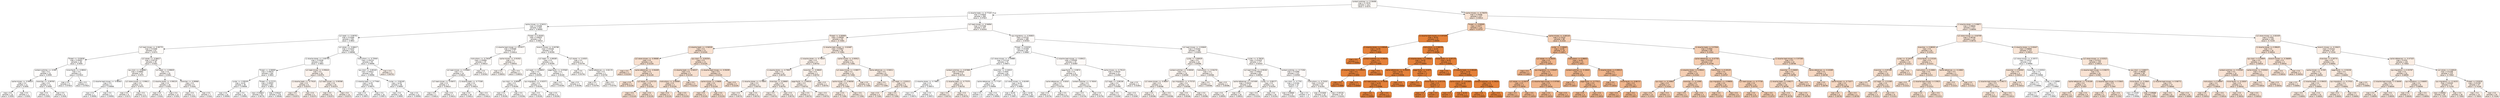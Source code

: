 digraph Tree {
node [shape=box, style="filled, rounded", color="black", fontname=helvetica] ;
edge [fontname=helvetica] ;
0 [label="context-switches <= -0.39498\nmae = 0.17679\nsamples = 1417\nvalue = -0.9375", fillcolor="#e5813908"] ;
1 [label="L1-dcache-loads <= -0.77103\nmae = 0.04835\nsamples = 990\nvalue = -0.97823", fillcolor="#e5813903"] ;
0 -> 1 [labeldistance=2.5, labelangle=45, headlabel="True"] ;
2 [label="cache-misses <= -0.94311\nmae = 0.02068\nsamples = 643\nvalue = -0.98482", fillcolor="#e5813902"] ;
1 -> 2 ;
3 [label="LLC-loads <= -0.99791\nmae = 0.01906\nsamples = 591\nvalue = -0.9852", fillcolor="#e5813902"] ;
2 -> 3 ;
4 [label="LLC-load-misses <= -0.99779\nmae = 0.01699\nsamples = 67\nvalue = -0.9375", fillcolor="#e5813908"] ;
3 -> 4 ;
5 [label="Thread <= -0.63636\nmae = 0.00401\nsamples = 28\nvalue = -0.9595", fillcolor="#e5813905"] ;
4 -> 5 ;
6 [label="context-switches <= -0.995\nmae = 0.0\nsamples = 22\nvalue = -0.9595", fillcolor="#e5813905"] ;
5 -> 6 ;
7 [label="cache-misses <= -0.99923\nmae = 0.0\nsamples = 11\nvalue = -0.9595", fillcolor="#e5813905"] ;
6 -> 7 ;
8 [label="mae = 0.0\nsamples = 10\nvalue = -0.9595", fillcolor="#e5813905"] ;
7 -> 8 ;
9 [label="mae = 0.0\nsamples = 1\nvalue = -0.9595", fillcolor="#e5813905"] ;
7 -> 9 ;
10 [label="branches <= -0.99783\nmae = 0.0\nsamples = 11\nvalue = -0.9595", fillcolor="#e5813905"] ;
6 -> 10 ;
11 [label="mae = 0.0\nsamples = 2\nvalue = -0.9595", fillcolor="#e5813905"] ;
10 -> 11 ;
12 [label="mae = 0.0\nsamples = 9\nvalue = -0.9595", fillcolor="#e5813905"] ;
10 -> 12 ;
13 [label="minor-faults <= -0.98501\nmae = 0.0\nsamples = 6\nvalue = -0.97823", fillcolor="#e5813903"] ;
5 -> 13 ;
14 [label="mae = 0.0\nsamples = 5\nvalue = -0.97823", fillcolor="#e5813903"] ;
13 -> 14 ;
15 [label="mae = 0.0\nsamples = 1\nvalue = -0.97823", fillcolor="#e5813903"] ;
13 -> 15 ;
16 [label="LLC-stores <= -0.96617\nmae = 0.00729\nsamples = 39\nvalue = -0.9261", fillcolor="#e5813909"] ;
4 -> 16 ;
17 [label="cpu-clock <= -0.98961\nmae = 0.00892\nsamples = 14\nvalue = -0.9375", fillcolor="#e5813908"] ;
16 -> 17 ;
18 [label="L1-dcache-load-misses <= -0.96563\nmae = 0.0\nsamples = 2\nvalue = -0.99995", fillcolor="#e5813900"] ;
17 -> 18 ;
19 [label="mae = 0.0\nsamples = 1\nvalue = -0.99995", fillcolor="#e5813900"] ;
18 -> 19 ;
20 [label="mae = 0.0\nsamples = 1\nvalue = -0.99995", fillcolor="#e5813900"] ;
18 -> 20 ;
21 [label="LLC-store-misses <= -0.99611\nmae = 0.0\nsamples = 12\nvalue = -0.9375", fillcolor="#e5813908"] ;
17 -> 21 ;
22 [label="mae = 0.0\nsamples = 9\nvalue = -0.9375", fillcolor="#e5813908"] ;
21 -> 22 ;
23 [label="mae = 0.0\nsamples = 3\nvalue = -0.9375", fillcolor="#e5813908"] ;
21 -> 23 ;
24 [label="LLC-loads <= -0.99839\nmae = 0.0\nsamples = 25\nvalue = -0.9261", fillcolor="#e5813909"] ;
16 -> 24 ;
25 [label="L1-dcache-stores <= -0.99219\nmae = 0.0\nsamples = 16\nvalue = -0.9261", fillcolor="#e5813909"] ;
24 -> 25 ;
26 [label="mae = 0.0\nsamples = 4\nvalue = -0.9261", fillcolor="#e5813909"] ;
25 -> 26 ;
27 [label="mae = 0.0\nsamples = 12\nvalue = -0.9261", fillcolor="#e5813909"] ;
25 -> 27 ;
28 [label="branches <= -0.99968\nmae = 0.0\nsamples = 9\nvalue = -0.9261", fillcolor="#e5813909"] ;
24 -> 28 ;
29 [label="mae = 0.0\nsamples = 2\nvalue = -0.9261", fillcolor="#e5813909"] ;
28 -> 29 ;
30 [label="mae = 0.0\nsamples = 7\nvalue = -0.9261", fillcolor="#e5813909"] ;
28 -> 30 ;
31 [label="LLC-stores <= -0.66617\nmae = 0.01633\nsamples = 524\nvalue = -0.98586", fillcolor="#e5813902"] ;
3 -> 31 ;
32 [label="L1-dcache-stores <= -0.85793\nmae = 0.01636\nsamples = 431\nvalue = -0.9852", fillcolor="#e5813902"] ;
31 -> 32 ;
33 [label="Thread <= -0.90909\nmae = 0.00679\nsamples = 405\nvalue = -0.9852", fillcolor="#e5813902"] ;
32 -> 33 ;
34 [label="cycles <= -0.99339\nmae = 2e-05\nsamples = 38\nvalue = -0.99999", fillcolor="#e5813900"] ;
33 -> 34 ;
35 [label="mae = 0.0\nsamples = 20\nvalue = -0.99999", fillcolor="#e5813900"] ;
34 -> 35 ;
36 [label="mae = 0.0\nsamples = 18\nvalue = -0.99995", fillcolor="#e5813900"] ;
34 -> 36 ;
37 [label="Thread <= -0.27273\nmae = 0.00597\nsamples = 367\nvalue = -0.9852", fillcolor="#e5813902"] ;
33 -> 37 ;
38 [label="mae = 0.00823\nsamples = 91\nvalue = -0.96735", fillcolor="#e5813904"] ;
37 -> 38 ;
39 [label="mae = 0.00247\nsamples = 276\nvalue = -0.98586", fillcolor="#e5813902"] ;
37 -> 39 ;
40 [label="LLC-load-misses <= -0.95616\nmae = 0.0\nsamples = 26\nvalue = -0.81975", fillcolor="#e5813917"] ;
32 -> 40 ;
41 [label="L1-dcache-loads <= -0.77619\nmae = 0.0\nsamples = 6\nvalue = -0.81975", fillcolor="#e5813917"] ;
40 -> 41 ;
42 [label="mae = 0.0\nsamples = 1\nvalue = -0.81975", fillcolor="#e5813917"] ;
41 -> 42 ;
43 [label="mae = 0.0\nsamples = 5\nvalue = -0.81975", fillcolor="#e5813917"] ;
41 -> 43 ;
44 [label="LLC-load-misses <= -0.95598\nmae = 0.0\nsamples = 20\nvalue = -0.81975", fillcolor="#e5813917"] ;
40 -> 44 ;
45 [label="mae = 0.0\nsamples = 6\nvalue = -0.81975", fillcolor="#e5813917"] ;
44 -> 45 ;
46 [label="mae = 0.0\nsamples = 14\nvalue = -0.81975", fillcolor="#e5813917"] ;
44 -> 46 ;
47 [label="instructions <= -0.75944\nmae = 0.00219\nsamples = 93\nvalue = -0.99996", fillcolor="#e5813900"] ;
31 -> 47 ;
48 [label="cpu-clock <= -0.85163\nmae = 0.00011\nsamples = 92\nvalue = -0.99996", fillcolor="#e5813900"] ;
47 -> 48 ;
49 [label="L1-dcache-loads <= -0.77464\nmae = 1e-05\nsamples = 44\nvalue = -0.99975", fillcolor="#e5813900"] ;
48 -> 49 ;
50 [label="mae = 0.0\nsamples = 24\nvalue = -0.99975", fillcolor="#e5813900"] ;
49 -> 50 ;
51 [label="mae = 0.0\nsamples = 20\nvalue = -0.99973", fillcolor="#e5813900"] ;
49 -> 51 ;
52 [label="cycles <= -0.84165\nmae = 1e-05\nsamples = 48\nvalue = -0.99997", fillcolor="#e5813900"] ;
48 -> 52 ;
53 [label="mae = 0.0\nsamples = 26\nvalue = -0.99997", fillcolor="#e5813900"] ;
52 -> 53 ;
54 [label="mae = 0.0\nsamples = 22\nvalue = -0.99999", fillcolor="#e5813900"] ;
52 -> 54 ;
55 [label="mae = 0.0\nsamples = 1\nvalue = -0.80702", fillcolor="#e5813919"] ;
47 -> 55 ;
56 [label="Thread <= 0.45455\nmae = 0.00633\nsamples = 52\nvalue = -0.94614", fillcolor="#e5813907"] ;
2 -> 56 ;
57 [label="L1-dcache-load-misses <= -0.67677\nmae = 0.00489\nsamples = 27\nvalue = -0.94614", fillcolor="#e5813907"] ;
56 -> 57 ;
58 [label="instructions <= -0.75635\nmae = 0.00082\nsamples = 25\nvalue = -0.94614", fillcolor="#e5813907"] ;
57 -> 58 ;
59 [label="LLC-load-misses <= -0.93661\nmae = 0.0\nsamples = 24\nvalue = -0.94614", fillcolor="#e5813907"] ;
58 -> 59 ;
60 [label="LLC-load-misses <= -0.93672\nmae = 0.0\nsamples = 3\nvalue = -0.94614", fillcolor="#e5813907"] ;
59 -> 60 ;
61 [label="mae = 0.0\nsamples = 2\nvalue = -0.94614", fillcolor="#e5813907"] ;
60 -> 61 ;
62 [label="mae = 0.0\nsamples = 1\nvalue = -0.94614", fillcolor="#e5813907"] ;
60 -> 62 ;
63 [label="L1-dcache-loads <= -0.77208\nmae = 0.0\nsamples = 21\nvalue = -0.94614", fillcolor="#e5813907"] ;
59 -> 63 ;
64 [label="mae = 0.0\nsamples = 18\nvalue = -0.94614", fillcolor="#e5813907"] ;
63 -> 64 ;
65 [label="mae = 0.0\nsamples = 3\nvalue = -0.94614", fillcolor="#e5813907"] ;
63 -> 65 ;
66 [label="mae = 0.0\nsamples = 1\nvalue = -0.92563", fillcolor="#e5813909"] ;
58 -> 66 ;
67 [label="cache-misses <= -0.91932\nmae = 0.0\nsamples = 2\nvalue = -0.89032", fillcolor="#e581390e"] ;
57 -> 67 ;
68 [label="mae = 0.0\nsamples = 1\nvalue = -0.89032", fillcolor="#e581390e"] ;
67 -> 68 ;
69 [label="mae = 0.0\nsamples = 1\nvalue = -0.89032", fillcolor="#e581390e"] ;
67 -> 69 ;
70 [label="branch-misses <= -0.65786\nmae = 0.00256\nsamples = 25\nvalue = -0.95395", fillcolor="#e5813906"] ;
56 -> 70 ;
71 [label="LLC-loads <= -0.89285\nmae = 0.0\nsamples = 21\nvalue = -0.95395", fillcolor="#e5813906"] ;
70 -> 71 ;
72 [label="LLC-loads <= -0.89652\nmae = 0.0\nsamples = 14\nvalue = -0.95395", fillcolor="#e5813906"] ;
71 -> 72 ;
73 [label="cpu-clock <= -0.80997\nmae = 0.0\nsamples = 5\nvalue = -0.95395", fillcolor="#e5813906"] ;
72 -> 73 ;
74 [label="mae = 0.0\nsamples = 3\nvalue = -0.95395", fillcolor="#e5813906"] ;
73 -> 74 ;
75 [label="mae = 0.0\nsamples = 2\nvalue = -0.95396", fillcolor="#e5813906"] ;
73 -> 75 ;
76 [label="cpu-migrations <= -0.92571\nmae = 0.0\nsamples = 9\nvalue = -0.95395", fillcolor="#e5813906"] ;
72 -> 76 ;
77 [label="mae = 0.0\nsamples = 6\nvalue = -0.95395", fillcolor="#e5813906"] ;
76 -> 77 ;
78 [label="mae = 0.0\nsamples = 3\nvalue = -0.95395", fillcolor="#e5813906"] ;
76 -> 78 ;
79 [label="page-faults <= -0.97665\nmae = 0.0\nsamples = 7\nvalue = -0.95395", fillcolor="#e5813906"] ;
71 -> 79 ;
80 [label="mae = 0.0\nsamples = 4\nvalue = -0.95395", fillcolor="#e5813906"] ;
79 -> 80 ;
81 [label="mae = 0.0\nsamples = 3\nvalue = -0.95396", fillcolor="#e5813906"] ;
79 -> 81 ;
82 [label="LLC-stores <= -0.6503\nmae = 0.0\nsamples = 4\nvalue = -0.93794", fillcolor="#e5813908"] ;
70 -> 82 ;
83 [label="mae = 0.0\nsamples = 1\nvalue = -0.93794", fillcolor="#e5813908"] ;
82 -> 83 ;
84 [label="cache-references <= -0.82176\nmae = 0.0\nsamples = 3\nvalue = -0.93794", fillcolor="#e5813908"] ;
82 -> 84 ;
85 [label="mae = 0.0\nsamples = 2\nvalue = -0.93794", fillcolor="#e5813908"] ;
84 -> 85 ;
86 [label="mae = 0.0\nsamples = 1\nvalue = -0.93793", fillcolor="#e5813908"] ;
84 -> 86 ;
87 [label="LLC-load-misses <= -0.94894\nmae = 0.07266\nsamples = 347\nvalue = -0.92043", fillcolor="#e581390a"] ;
1 -> 87 ;
88 [label="Thread <= -0.90909\nmae = 0.09594\nsamples = 59\nvalue = -0.72081", fillcolor="#e5813924"] ;
87 -> 88 ;
89 [label="L1-dcache-loads <= -0.56539\nmae = 0.0\nsamples = 21\nvalue = -0.52105", fillcolor="#e581393d"] ;
88 -> 89 ;
90 [label="LLC-store-misses <= -0.99085\nmae = 0.0\nsamples = 10\nvalue = -0.52105", fillcolor="#e581393d"] ;
89 -> 90 ;
91 [label="mae = 0.0\nsamples = 1\nvalue = -0.52105", fillcolor="#e581393d"] ;
90 -> 91 ;
92 [label="cache-references <= -0.94409\nmae = 0.0\nsamples = 9\nvalue = -0.52105", fillcolor="#e581393d"] ;
90 -> 92 ;
93 [label="mae = 0.0\nsamples = 1\nvalue = -0.52105", fillcolor="#e581393d"] ;
92 -> 93 ;
94 [label="LLC-stores <= -0.91723\nmae = 0.0\nsamples = 8\nvalue = -0.52105", fillcolor="#e581393d"] ;
92 -> 94 ;
95 [label="mae = 0.0\nsamples = 7\nvalue = -0.52105", fillcolor="#e581393d"] ;
94 -> 95 ;
96 [label="mae = 0.0\nsamples = 1\nvalue = -0.52105", fillcolor="#e581393d"] ;
94 -> 96 ;
97 [label="cpu-clock <= -0.83254\nmae = 0.0\nsamples = 11\nvalue = -0.52105", fillcolor="#e581393d"] ;
89 -> 97 ;
98 [label="L1-dcache-loads <= -0.56537\nmae = 0.0\nsamples = 5\nvalue = -0.52105", fillcolor="#e581393d"] ;
97 -> 98 ;
99 [label="instructions <= -0.56584\nmae = 0.0\nsamples = 2\nvalue = -0.52105", fillcolor="#e581393d"] ;
98 -> 99 ;
100 [label="mae = 0.0\nsamples = 1\nvalue = -0.52105", fillcolor="#e581393d"] ;
99 -> 100 ;
101 [label="mae = 0.0\nsamples = 1\nvalue = -0.52105", fillcolor="#e581393d"] ;
99 -> 101 ;
102 [label="mae = 0.0\nsamples = 3\nvalue = -0.52105", fillcolor="#e581393d"] ;
98 -> 102 ;
103 [label="L1-dcache-load-misses <= -0.59295\nmae = 0.0\nsamples = 6\nvalue = -0.52105", fillcolor="#e581393d"] ;
97 -> 103 ;
104 [label="cache-misses <= -0.9608\nmae = 0.0\nsamples = 3\nvalue = -0.52105", fillcolor="#e581393d"] ;
103 -> 104 ;
105 [label="mae = 0.0\nsamples = 2\nvalue = -0.52105", fillcolor="#e581393d"] ;
104 -> 105 ;
106 [label="mae = 0.0\nsamples = 1\nvalue = -0.52105", fillcolor="#e581393d"] ;
104 -> 106 ;
107 [label="mae = 0.0\nsamples = 3\nvalue = -0.52105", fillcolor="#e581393d"] ;
103 -> 107 ;
108 [label="L1-dcache-load-misses <= -0.63487\nmae = 0.03857\nsamples = 38\nvalue = -0.72081", fillcolor="#e5813924"] ;
88 -> 108 ;
109 [label="L1-dcache-stores <= -0.79819\nmae = 0.0\nsamples = 17\nvalue = -0.80702", fillcolor="#e5813919"] ;
108 -> 109 ;
110 [label="L1-dcache-stores <= -0.79837\nmae = 0.0\nsamples = 14\nvalue = -0.80702", fillcolor="#e5813919"] ;
109 -> 110 ;
111 [label="L1-dcache-stores <= -0.79855\nmae = 0.0\nsamples = 4\nvalue = -0.80702", fillcolor="#e5813919"] ;
110 -> 111 ;
112 [label="mae = 0.0\nsamples = 1\nvalue = -0.80702", fillcolor="#e5813919"] ;
111 -> 112 ;
113 [label="mae = 0.0\nsamples = 3\nvalue = -0.80702", fillcolor="#e5813919"] ;
111 -> 113 ;
114 [label="branches <= -0.58683\nmae = 0.0\nsamples = 10\nvalue = -0.80702", fillcolor="#e5813919"] ;
110 -> 114 ;
115 [label="mae = 0.0\nsamples = 4\nvalue = -0.80702", fillcolor="#e5813919"] ;
114 -> 115 ;
116 [label="mae = 0.0\nsamples = 6\nvalue = -0.80702", fillcolor="#e5813919"] ;
114 -> 116 ;
117 [label="branches <= -0.58605\nmae = 0.0\nsamples = 3\nvalue = -0.80702", fillcolor="#e5813919"] ;
109 -> 117 ;
118 [label="page-faults <= -0.94016\nmae = 0.0\nsamples = 2\nvalue = -0.80702", fillcolor="#e5813919"] ;
117 -> 118 ;
119 [label="mae = 0.0\nsamples = 1\nvalue = -0.80702", fillcolor="#e5813919"] ;
118 -> 119 ;
120 [label="mae = 0.0\nsamples = 1\nvalue = -0.80702", fillcolor="#e5813919"] ;
118 -> 120 ;
121 [label="mae = 0.0\nsamples = 1\nvalue = -0.80702", fillcolor="#e5813919"] ;
117 -> 121 ;
122 [label="cache-misses <= -0.95912\nmae = 0.0\nsamples = 21\nvalue = -0.72081", fillcolor="#e5813924"] ;
108 -> 122 ;
123 [label="LLC-store-misses <= -0.98977\nmae = 0.0\nsamples = 13\nvalue = -0.72081", fillcolor="#e5813924"] ;
122 -> 123 ;
124 [label="cache-misses <= -0.96058\nmae = 0.0\nsamples = 3\nvalue = -0.72081", fillcolor="#e5813924"] ;
123 -> 124 ;
125 [label="mae = 0.0\nsamples = 1\nvalue = -0.72081", fillcolor="#e5813924"] ;
124 -> 125 ;
126 [label="mae = 0.0\nsamples = 2\nvalue = -0.72081", fillcolor="#e5813924"] ;
124 -> 126 ;
127 [label="mae = 0.0\nsamples = 10\nvalue = -0.72081", fillcolor="#e5813924"] ;
123 -> 127 ;
128 [label="cache-references <= -0.94011\nmae = 0.0\nsamples = 8\nvalue = -0.72081", fillcolor="#e5813924"] ;
122 -> 128 ;
129 [label="mae = 0.0\nsamples = 2\nvalue = -0.72081", fillcolor="#e5813924"] ;
128 -> 129 ;
130 [label="LLC-loads <= -0.93312\nmae = 0.0\nsamples = 6\nvalue = -0.72081", fillcolor="#e5813924"] ;
128 -> 130 ;
131 [label="mae = 0.0\nsamples = 4\nvalue = -0.72081", fillcolor="#e5813924"] ;
130 -> 131 ;
132 [label="mae = 0.0\nsamples = 2\nvalue = -0.72081", fillcolor="#e5813924"] ;
130 -> 132 ;
133 [label="cpu-migrations <= -0.95854\nmae = 0.03702\nsamples = 288\nvalue = -0.92563", fillcolor="#e5813909"] ;
87 -> 133 ;
134 [label="Thread <= 0.81818\nmae = 0.02309\nsamples = 89\nvalue = -0.99867", fillcolor="#e5813900"] ;
133 -> 134 ;
135 [label="LLC-store-misses <= -0.94888\nmae = 0.01144\nsamples = 70\nvalue = -0.99871", fillcolor="#e5813900"] ;
134 -> 135 ;
136 [label="context-switches <= -0.87888\nmae = 0.06424\nsamples = 6\nvalue = -0.80702", fillcolor="#e5813919"] ;
135 -> 136 ;
137 [label="L1-dcache-stores <= -0.79801\nmae = 0.0\nsamples = 2\nvalue = -0.99973", fillcolor="#e5813900"] ;
136 -> 137 ;
138 [label="mae = 0.0\nsamples = 1\nvalue = -0.99974", fillcolor="#e5813900"] ;
137 -> 138 ;
139 [label="mae = 0.0\nsamples = 1\nvalue = -0.99973", fillcolor="#e5813900"] ;
137 -> 139 ;
140 [label="L1-dcache-loads <= -0.77079\nmae = 0.0\nsamples = 4\nvalue = -0.80702", fillcolor="#e5813919"] ;
136 -> 140 ;
141 [label="mae = 0.0\nsamples = 3\nvalue = -0.80702", fillcolor="#e5813919"] ;
140 -> 141 ;
142 [label="mae = 0.0\nsamples = 1\nvalue = -0.80702", fillcolor="#e5813919"] ;
140 -> 142 ;
143 [label="branches <= -0.34023\nmae = 0.0005\nsamples = 64\nvalue = -0.99871", fillcolor="#e5813900"] ;
135 -> 143 ;
144 [label="cache-references <= -0.77197\nmae = 0.0\nsamples = 24\nvalue = -0.99999", fillcolor="#e5813900"] ;
143 -> 144 ;
145 [label="mae = 0.0\nsamples = 4\nvalue = -1.0", fillcolor="#e5813900"] ;
144 -> 145 ;
146 [label="mae = 0.0\nsamples = 20\nvalue = -0.99999", fillcolor="#e5813900"] ;
144 -> 146 ;
147 [label="LLC-store-misses <= -0.82499\nmae = 2e-05\nsamples = 40\nvalue = -0.99867", fillcolor="#e5813900"] ;
143 -> 147 ;
148 [label="mae = 2e-05\nsamples = 10\nvalue = -0.99871", fillcolor="#e5813900"] ;
147 -> 148 ;
149 [label="mae = 1e-05\nsamples = 30\nvalue = -0.99867", fillcolor="#e5813900"] ;
147 -> 149 ;
150 [label="L1-dcache-load-misses <= -0.69412\nmae = 0.00399\nsamples = 19\nvalue = -0.92987", fillcolor="#e5813909"] ;
134 -> 150 ;
151 [label="page-faults <= -0.9874\nmae = 0.0\nsamples = 8\nvalue = -0.93794", fillcolor="#e5813908"] ;
150 -> 151 ;
152 [label="cache-references <= -0.8263\nmae = 0.0\nsamples = 3\nvalue = -0.93793", fillcolor="#e5813908"] ;
151 -> 152 ;
153 [label="mae = 0.0\nsamples = 1\nvalue = -0.93794", fillcolor="#e5813908"] ;
152 -> 153 ;
154 [label="mae = 0.0\nsamples = 2\nvalue = -0.93793", fillcolor="#e5813908"] ;
152 -> 154 ;
155 [label="context-switches <= -0.76044\nmae = 0.0\nsamples = 5\nvalue = -0.93794", fillcolor="#e5813908"] ;
151 -> 155 ;
156 [label="mae = 0.0\nsamples = 4\nvalue = -0.93794", fillcolor="#e5813908"] ;
155 -> 156 ;
157 [label="mae = 0.0\nsamples = 1\nvalue = -0.93794", fillcolor="#e5813908"] ;
155 -> 157 ;
158 [label="cache-misses <= -0.79124\nmae = 0.00103\nsamples = 11\nvalue = -0.92987", fillcolor="#e5813909"] ;
150 -> 158 ;
159 [label="LLC-loads <= -0.86106\nmae = 0.0\nsamples = 10\nvalue = -0.92987", fillcolor="#e5813909"] ;
158 -> 159 ;
160 [label="mae = 0.0\nsamples = 5\nvalue = -0.92987", fillcolor="#e5813909"] ;
159 -> 160 ;
161 [label="mae = 0.0\nsamples = 5\nvalue = -0.92987", fillcolor="#e5813909"] ;
159 -> 161 ;
162 [label="mae = 0.0\nsamples = 1\nvalue = -0.91854", fillcolor="#e581390a"] ;
158 -> 162 ;
163 [label="LLC-load-misses <= -0.93849\nmae = 0.02402\nsamples = 199\nvalue = -0.91855", fillcolor="#e581390a"] ;
133 -> 163 ;
164 [label="cycles <= -0.80029\nmae = 0.0\nsamples = 22\nvalue = -0.85586", fillcolor="#e5813912"] ;
163 -> 164 ;
165 [label="context-switches <= -0.80658\nmae = 0.0\nsamples = 19\nvalue = -0.85586", fillcolor="#e5813912"] ;
164 -> 165 ;
166 [label="LLC-store-misses <= -0.96837\nmae = 0.0\nsamples = 4\nvalue = -0.85586", fillcolor="#e5813912"] ;
165 -> 166 ;
167 [label="mae = 0.0\nsamples = 3\nvalue = -0.85586", fillcolor="#e5813912"] ;
166 -> 167 ;
168 [label="mae = 0.0\nsamples = 1\nvalue = -0.85586", fillcolor="#e5813912"] ;
166 -> 168 ;
169 [label="cpu-migrations <= -0.75725\nmae = 0.0\nsamples = 15\nvalue = -0.85586", fillcolor="#e5813912"] ;
165 -> 169 ;
170 [label="mae = 0.0\nsamples = 4\nvalue = -0.85586", fillcolor="#e5813912"] ;
169 -> 170 ;
171 [label="mae = 0.0\nsamples = 11\nvalue = -0.85586", fillcolor="#e5813912"] ;
169 -> 171 ;
172 [label="instructions <= -0.56276\nmae = 0.0\nsamples = 3\nvalue = -0.85586", fillcolor="#e5813912"] ;
164 -> 172 ;
173 [label="mae = 0.0\nsamples = 2\nvalue = -0.85586", fillcolor="#e5813912"] ;
172 -> 173 ;
174 [label="mae = 0.0\nsamples = 1\nvalue = -0.85586", fillcolor="#e5813912"] ;
172 -> 174 ;
175 [label="cycles <= -0.79018\nmae = 0.01919\nsamples = 177\nvalue = -0.92043", fillcolor="#e581390a"] ;
163 -> 175 ;
176 [label="LLC-load-misses <= -0.90181\nmae = 0.00825\nsamples = 65\nvalue = -0.89959", fillcolor="#e581390d"] ;
175 -> 176 ;
177 [label="cache-references <= -0.87499\nmae = 0.00431\nsamples = 43\nvalue = -0.89958", fillcolor="#e581390d"] ;
176 -> 177 ;
178 [label="mae = 0.0\nsamples = 23\nvalue = -0.89959", fillcolor="#e581390d"] ;
177 -> 178 ;
179 [label="mae = 0.0\nsamples = 20\nvalue = -0.89032", fillcolor="#e581390e"] ;
177 -> 179 ;
180 [label="cycles <= -0.80177\nmae = 0.0\nsamples = 22\nvalue = -0.91554", fillcolor="#e581390b"] ;
176 -> 180 ;
181 [label="mae = 0.0\nsamples = 3\nvalue = -0.91554", fillcolor="#e581390b"] ;
180 -> 181 ;
182 [label="mae = 0.0\nsamples = 19\nvalue = -0.91554", fillcolor="#e581390b"] ;
180 -> 182 ;
183 [label="context-switches <= -0.77294\nmae = 0.01896\nsamples = 112\nvalue = -0.92563", fillcolor="#e5813909"] ;
175 -> 183 ;
184 [label="cpu-clock <= -0.7701\nmae = 0.02184\nsamples = 20\nvalue = -1.0", fillcolor="#e5813900"] ;
183 -> 184 ;
185 [label="mae = 0.00665\nsamples = 6\nvalue = -0.92563", fillcolor="#e5813909"] ;
184 -> 185 ;
186 [label="mae = 0.0\nsamples = 14\nvalue = -1.0", fillcolor="#e5813900"] ;
184 -> 186 ;
187 [label="instructions <= -0.75201\nmae = 0.01133\nsamples = 92\nvalue = -0.92303", fillcolor="#e581390a"] ;
183 -> 187 ;
188 [label="mae = 0.01845\nsamples = 16\nvalue = -0.93794", fillcolor="#e5813908"] ;
187 -> 188 ;
189 [label="mae = 0.00726\nsamples = 76\nvalue = -0.92043", fillcolor="#e581390a"] ;
187 -> 189 ;
190 [label="cache-misses <= -0.70678\nmae = 0.24506\nsamples = 427\nvalue = -0.59414", fillcolor="#e5813934"] ;
0 -> 190 [labeldistance=2.5, labelangle=-45, headlabel="False"] ;
191 [label="Thread <= -0.90909\nmae = 0.3477\nsamples = 110\nvalue = -0.20707", fillcolor="#e5813965"] ;
190 -> 191 ;
192 [label="L1-dcache-load-misses <= 0.97209\nmae = 3e-05\nsamples = 22\nvalue = 0.99995", fillcolor="#e58139ff"] ;
191 -> 192 ;
193 [label="L1-dcache-stores <= 0.99548\nmae = 1e-05\nsamples = 4\nvalue = 0.9999", fillcolor="#e58139ff"] ;
192 -> 193 ;
194 [label="mae = 0.0\nsamples = 1\nvalue = 0.99992", fillcolor="#e58139ff"] ;
193 -> 194 ;
195 [label="context-switches <= -0.29533\nmae = 0.0\nsamples = 3\nvalue = 0.9999", fillcolor="#e58139ff"] ;
193 -> 195 ;
196 [label="L1-dcache-stores <= 0.99552\nmae = 0.0\nsamples = 2\nvalue = 0.9999", fillcolor="#e58139ff"] ;
195 -> 196 ;
197 [label="mae = 0.0\nsamples = 1\nvalue = 0.9999", fillcolor="#e58139ff"] ;
196 -> 197 ;
198 [label="mae = 0.0\nsamples = 1\nvalue = 0.99989", fillcolor="#e58139ff"] ;
196 -> 198 ;
199 [label="mae = 0.0\nsamples = 1\nvalue = 0.99991", fillcolor="#e58139ff"] ;
195 -> 199 ;
200 [label="instructions <= 0.98578\nmae = 2e-05\nsamples = 18\nvalue = 0.99996", fillcolor="#e58139ff"] ;
192 -> 200 ;
201 [label="L1-dcache-stores <= 0.99561\nmae = 2e-05\nsamples = 9\nvalue = 0.99997", fillcolor="#e58139ff"] ;
200 -> 201 ;
202 [label="cache-references <= -0.45819\nmae = 1e-05\nsamples = 6\nvalue = 0.99996", fillcolor="#e58139ff"] ;
201 -> 202 ;
203 [label="LLC-load-misses <= -0.79539\nmae = 1e-05\nsamples = 5\nvalue = 0.99996", fillcolor="#e58139ff"] ;
202 -> 203 ;
204 [label="mae = 0.0\nsamples = 3\nvalue = 0.99996", fillcolor="#e58139ff"] ;
203 -> 204 ;
205 [label="mae = 0.0\nsamples = 2\nvalue = 0.99997", fillcolor="#e58139ff"] ;
203 -> 205 ;
206 [label="mae = 0.0\nsamples = 1\nvalue = 0.99999", fillcolor="#e58139ff"] ;
202 -> 206 ;
207 [label="page-faults <= -0.875\nmae = 0.0\nsamples = 3\nvalue = 1.0", fillcolor="#e58139ff"] ;
201 -> 207 ;
208 [label="mae = 0.0\nsamples = 1\nvalue = 0.99999", fillcolor="#e58139ff"] ;
207 -> 208 ;
209 [label="minor-faults <= -0.87278\nmae = 0.0\nsamples = 2\nvalue = 1.0", fillcolor="#e58139ff"] ;
207 -> 209 ;
210 [label="mae = 0.0\nsamples = 1\nvalue = 1.0", fillcolor="#e58139ff"] ;
209 -> 210 ;
211 [label="mae = 0.0\nsamples = 1\nvalue = 1.0", fillcolor="#e58139ff"] ;
209 -> 211 ;
212 [label="minor-faults <= -0.87175\nmae = 2e-05\nsamples = 9\nvalue = 0.99994", fillcolor="#e58139ff"] ;
200 -> 212 ;
213 [label="mae = 0.0\nsamples = 1\nvalue = 0.9999", fillcolor="#e58139ff"] ;
212 -> 213 ;
214 [label="L1-dcache-loads <= 0.99183\nmae = 1e-05\nsamples = 8\nvalue = 0.99994", fillcolor="#e58139ff"] ;
212 -> 214 ;
215 [label="cache-misses <= -0.81865\nmae = 2e-05\nsamples = 3\nvalue = 0.99997", fillcolor="#e58139ff"] ;
214 -> 215 ;
216 [label="mae = 0.0\nsamples = 1\nvalue = 1.0", fillcolor="#e58139ff"] ;
215 -> 216 ;
217 [label="mae = 2e-05\nsamples = 2\nvalue = 0.99995", fillcolor="#e58139ff"] ;
215 -> 217 ;
218 [label="context-switches <= -0.29826\nmae = 0.0\nsamples = 5\nvalue = 0.99994", fillcolor="#e58139ff"] ;
214 -> 218 ;
219 [label="mae = 0.0\nsamples = 1\nvalue = 0.99995", fillcolor="#e58139ff"] ;
218 -> 219 ;
220 [label="mae = 0.0\nsamples = 4\nvalue = 0.99994", fillcolor="#e58139ff"] ;
218 -> 220 ;
221 [label="cache-misses <= -0.80144\nmae = 0.13232\nsamples = 88\nvalue = -0.2316", fillcolor="#e5813962"] ;
191 -> 221 ;
222 [label="cycles <= -0.08463\nmae = 1e-05\nsamples = 19\nvalue = 0.16917", fillcolor="#e5813995"] ;
221 -> 222 ;
223 [label="LLC-stores <= -0.39204\nmae = 0.0\nsamples = 6\nvalue = 0.16918", fillcolor="#e5813995"] ;
222 -> 223 ;
224 [label="mae = 0.0\nsamples = 1\nvalue = 0.16917", fillcolor="#e5813995"] ;
223 -> 224 ;
225 [label="cpu-migrations <= -0.99497\nmae = 0.0\nsamples = 5\nvalue = 0.16918", fillcolor="#e5813995"] ;
223 -> 225 ;
226 [label="LLC-stores <= -0.25074\nmae = 0.0\nsamples = 2\nvalue = 0.16918", fillcolor="#e5813995"] ;
225 -> 226 ;
227 [label="mae = 0.0\nsamples = 1\nvalue = 0.16918", fillcolor="#e5813995"] ;
226 -> 227 ;
228 [label="mae = 0.0\nsamples = 1\nvalue = 0.16918", fillcolor="#e5813995"] ;
226 -> 228 ;
229 [label="L1-dcache-load-misses <= 0.97081\nmae = 0.0\nsamples = 3\nvalue = 0.16918", fillcolor="#e5813995"] ;
225 -> 229 ;
230 [label="mae = 0.0\nsamples = 1\nvalue = 0.16918", fillcolor="#e5813995"] ;
229 -> 230 ;
231 [label="mae = 0.0\nsamples = 2\nvalue = 0.16918", fillcolor="#e5813995"] ;
229 -> 231 ;
232 [label="instructions <= 0.98652\nmae = 1e-05\nsamples = 13\nvalue = 0.16917", fillcolor="#e5813995"] ;
222 -> 232 ;
233 [label="context-switches <= -0.18441\nmae = 0.0\nsamples = 6\nvalue = 0.16916", fillcolor="#e5813995"] ;
232 -> 233 ;
234 [label="mae = 0.0\nsamples = 1\nvalue = 0.16917", fillcolor="#e5813995"] ;
233 -> 234 ;
235 [label="page-faults <= -0.77511\nmae = 0.0\nsamples = 5\nvalue = 0.16916", fillcolor="#e5813995"] ;
233 -> 235 ;
236 [label="mae = 0.0\nsamples = 4\nvalue = 0.16916", fillcolor="#e5813995"] ;
235 -> 236 ;
237 [label="mae = 0.0\nsamples = 1\nvalue = 0.16916", fillcolor="#e5813995"] ;
235 -> 237 ;
238 [label="L1-dcache-stores <= 0.99513\nmae = 0.0\nsamples = 7\nvalue = 0.16917", fillcolor="#e5813995"] ;
232 -> 238 ;
239 [label="mae = 0.0\nsamples = 1\nvalue = 0.16916", fillcolor="#e5813995"] ;
238 -> 239 ;
240 [label="minor-faults <= -0.86737\nmae = 0.0\nsamples = 6\nvalue = 0.16917", fillcolor="#e5813995"] ;
238 -> 240 ;
241 [label="mae = 0.0\nsamples = 1\nvalue = 0.16917", fillcolor="#e5813995"] ;
240 -> 241 ;
242 [label="mae = 0.0\nsamples = 5\nvalue = 0.16917", fillcolor="#e5813995"] ;
240 -> 242 ;
243 [label="L1-dcache-loads <= 0.57504\nmae = 0.0584\nsamples = 69\nvalue = -0.23161", fillcolor="#e5813962"] ;
221 -> 243 ;
244 [label="cache-references <= -0.47755\nmae = 0.01201\nsamples = 47\nvalue = -0.20708", fillcolor="#e5813965"] ;
243 -> 244 ;
245 [label="L1-dcache-stores <= 0.09041\nmae = 0.0\nsamples = 23\nvalue = -0.23161", fillcolor="#e5813962"] ;
244 -> 245 ;
246 [label="cpu-clock <= -0.24863\nmae = 0.0\nsamples = 17\nvalue = -0.23161", fillcolor="#e5813962"] ;
245 -> 246 ;
247 [label="mae = 0.0\nsamples = 13\nvalue = -0.23161", fillcolor="#e5813962"] ;
246 -> 247 ;
248 [label="mae = 0.0\nsamples = 4\nvalue = -0.2316", fillcolor="#e5813962"] ;
246 -> 248 ;
249 [label="branches <= -0.12095\nmae = 0.0\nsamples = 6\nvalue = -0.23161", fillcolor="#e5813962"] ;
245 -> 249 ;
250 [label="mae = 0.0\nsamples = 3\nvalue = -0.23161", fillcolor="#e5813962"] ;
249 -> 250 ;
251 [label="mae = 0.0\nsamples = 3\nvalue = -0.23161", fillcolor="#e5813962"] ;
249 -> 251 ;
252 [label="instructions <= 0.20125\nmae = 0.0\nsamples = 24\nvalue = -0.20707", fillcolor="#e5813965"] ;
244 -> 252 ;
253 [label="cpu-migrations <= -0.99856\nmae = 0.0\nsamples = 10\nvalue = -0.20707", fillcolor="#e5813965"] ;
252 -> 253 ;
254 [label="mae = 0.0\nsamples = 1\nvalue = -0.20707", fillcolor="#e5813965"] ;
253 -> 254 ;
255 [label="mae = 0.0\nsamples = 9\nvalue = -0.20707", fillcolor="#e5813965"] ;
253 -> 255 ;
256 [label="LLC-load-misses <= -0.77739\nmae = 0.0\nsamples = 14\nvalue = -0.20707", fillcolor="#e5813965"] ;
252 -> 256 ;
257 [label="mae = 0.0\nsamples = 6\nvalue = -0.20707", fillcolor="#e5813965"] ;
256 -> 257 ;
258 [label="mae = 0.0\nsamples = 8\nvalue = -0.20707", fillcolor="#e5813965"] ;
256 -> 258 ;
259 [label="L1-dcache-load-misses <= 0.97284\nmae = 0.0\nsamples = 22\nvalue = -0.38799", fillcolor="#e581394e"] ;
243 -> 259 ;
260 [label="branches <= 0.26693\nmae = 0.0\nsamples = 13\nvalue = -0.38799", fillcolor="#e581394e"] ;
259 -> 260 ;
261 [label="L1-dcache-loads <= 0.99277\nmae = 0.0\nsamples = 10\nvalue = -0.38799", fillcolor="#e581394e"] ;
260 -> 261 ;
262 [label="mae = 0.0\nsamples = 2\nvalue = -0.38799", fillcolor="#e581394e"] ;
261 -> 262 ;
263 [label="mae = 0.0\nsamples = 8\nvalue = -0.38799", fillcolor="#e581394e"] ;
261 -> 263 ;
264 [label="mae = 0.0\nsamples = 3\nvalue = -0.38799", fillcolor="#e581394e"] ;
260 -> 264 ;
265 [label="cache-references <= -0.43289\nmae = 0.0\nsamples = 9\nvalue = -0.38799", fillcolor="#e581394e"] ;
259 -> 265 ;
266 [label="mae = 0.0\nsamples = 1\nvalue = -0.38799", fillcolor="#e581394e"] ;
265 -> 266 ;
267 [label="cache-misses <= -0.71677\nmae = 0.0\nsamples = 8\nvalue = -0.38799", fillcolor="#e581394e"] ;
265 -> 267 ;
268 [label="mae = 0.0\nsamples = 4\nvalue = -0.38799", fillcolor="#e581394e"] ;
267 -> 268 ;
269 [label="mae = 0.0\nsamples = 4\nvalue = -0.38799", fillcolor="#e581394e"] ;
267 -> 269 ;
270 [label="L1-dcache-stores <= 0.09871\nmae = 0.08845\nsamples = 317\nvalue = -0.68095", fillcolor="#e5813929"] ;
190 -> 270 ;
271 [label="LLC-store-misses <= -0.64709\nmae = 0.08746\nsamples = 134\nvalue = -0.58741", fillcolor="#e5813935"] ;
270 -> 271 ;
272 [label="branches <= 0.88303\nmae = 0.0\nsamples = 20\nvalue = -0.51521", fillcolor="#e581393e"] ;
271 -> 272 ;
273 [label="cycles <= -0.14475\nmae = 0.0\nsamples = 13\nvalue = -0.51521", fillcolor="#e581393e"] ;
272 -> 273 ;
274 [label="branches <= 0.87208\nmae = 0.0\nsamples = 12\nvalue = -0.51521", fillcolor="#e581393e"] ;
273 -> 274 ;
275 [label="mae = 0.0\nsamples = 1\nvalue = -0.51521", fillcolor="#e581393e"] ;
274 -> 275 ;
276 [label="LLC-loads <= -0.31395\nmae = 0.0\nsamples = 11\nvalue = -0.51521", fillcolor="#e581393e"] ;
274 -> 276 ;
277 [label="mae = 0.0\nsamples = 3\nvalue = -0.51521", fillcolor="#e581393e"] ;
276 -> 277 ;
278 [label="mae = 0.0\nsamples = 8\nvalue = -0.51521", fillcolor="#e581393e"] ;
276 -> 278 ;
279 [label="mae = 0.0\nsamples = 1\nvalue = -0.51521", fillcolor="#e581393e"] ;
273 -> 279 ;
280 [label="minor-faults <= 0.0144\nmae = 0.0\nsamples = 7\nvalue = -0.51521", fillcolor="#e581393e"] ;
272 -> 280 ;
281 [label="instructions <= 0.20801\nmae = 0.0\nsamples = 5\nvalue = -0.51521", fillcolor="#e581393e"] ;
280 -> 281 ;
282 [label="mae = 0.0\nsamples = 3\nvalue = -0.51521", fillcolor="#e581393e"] ;
281 -> 282 ;
283 [label="L1-dcache-load-misses <= 0.9923\nmae = 0.0\nsamples = 2\nvalue = -0.51521", fillcolor="#e581393e"] ;
281 -> 283 ;
284 [label="mae = 0.0\nsamples = 1\nvalue = -0.51521", fillcolor="#e581393e"] ;
283 -> 284 ;
285 [label="mae = 0.0\nsamples = 1\nvalue = -0.51521", fillcolor="#e581393e"] ;
283 -> 285 ;
286 [label="cache-references <= -0.24863\nmae = 0.0\nsamples = 2\nvalue = -0.51521", fillcolor="#e581393e"] ;
280 -> 286 ;
287 [label="mae = 0.0\nsamples = 1\nvalue = -0.51521", fillcolor="#e581393e"] ;
286 -> 287 ;
288 [label="mae = 0.0\nsamples = 1\nvalue = -0.51521", fillcolor="#e581393e"] ;
286 -> 288 ;
289 [label="L1-dcache-stores <= 0.00447\nmae = 0.08896\nsamples = 114\nvalue = -0.59414", fillcolor="#e5813934"] ;
271 -> 289 ;
290 [label="LLC-store-misses <= -0.20572\nmae = 0.16221\nsamples = 10\nvalue = -0.99966", fillcolor="#e5813900"] ;
289 -> 290 ;
291 [label="branches <= 0.92002\nmae = 0.0\nsamples = 4\nvalue = -0.59414", fillcolor="#e5813934"] ;
290 -> 291 ;
292 [label="L1-dcache-load-misses <= 0.99171\nmae = 0.0\nsamples = 3\nvalue = -0.59414", fillcolor="#e5813934"] ;
291 -> 292 ;
293 [label="mae = 0.0\nsamples = 2\nvalue = -0.59414", fillcolor="#e5813934"] ;
292 -> 293 ;
294 [label="mae = 0.0\nsamples = 1\nvalue = -0.59414", fillcolor="#e5813934"] ;
292 -> 294 ;
295 [label="mae = 0.0\nsamples = 1\nvalue = -0.59414", fillcolor="#e5813934"] ;
291 -> 295 ;
296 [label="branches <= 0.93554\nmae = 0.0\nsamples = 6\nvalue = -0.99966", fillcolor="#e5813900"] ;
290 -> 296 ;
297 [label="mae = 0.0\nsamples = 3\nvalue = -0.99966", fillcolor="#e5813900"] ;
296 -> 297 ;
298 [label="cycles <= 0.28996\nmae = 0.0\nsamples = 3\nvalue = -0.99967", fillcolor="#e5813900"] ;
296 -> 298 ;
299 [label="mae = 0.0\nsamples = 1\nvalue = -0.99967", fillcolor="#e5813900"] ;
298 -> 299 ;
300 [label="mae = 0.0\nsamples = 2\nvalue = -0.99967", fillcolor="#e5813900"] ;
298 -> 300 ;
301 [label="LLC-store-misses <= -0.52522\nmae = 0.07412\nsamples = 104\nvalue = -0.59414", fillcolor="#e5813934"] ;
289 -> 301 ;
302 [label="L1-dcache-load-misses <= 0.58272\nmae = 0.0\nsamples = 20\nvalue = -0.5567", fillcolor="#e5813939"] ;
301 -> 302 ;
303 [label="cache-references <= -0.55189\nmae = 0.0\nsamples = 13\nvalue = -0.5567", fillcolor="#e5813939"] ;
302 -> 303 ;
304 [label="mae = 0.0\nsamples = 4\nvalue = -0.5567", fillcolor="#e5813939"] ;
303 -> 304 ;
305 [label="mae = 0.0\nsamples = 9\nvalue = -0.5567", fillcolor="#e5813939"] ;
303 -> 305 ;
306 [label="L1-dcache-load-misses <= 0.5843\nmae = 0.0\nsamples = 7\nvalue = -0.5567", fillcolor="#e5813939"] ;
302 -> 306 ;
307 [label="mae = 0.0\nsamples = 5\nvalue = -0.5567", fillcolor="#e5813939"] ;
306 -> 307 ;
308 [label="mae = 0.0\nsamples = 2\nvalue = -0.5567", fillcolor="#e5813939"] ;
306 -> 308 ;
309 [label="cpu-clock <= 0.86977\nmae = 0.08285\nsamples = 84\nvalue = -0.59414", fillcolor="#e5813934"] ;
301 -> 309 ;
310 [label="minor-faults <= -0.3844\nmae = 0.114\nsamples = 57\nvalue = -0.59883", fillcolor="#e5813933"] ;
309 -> 310 ;
311 [label="mae = 0.13439\nsamples = 6\nvalue = -0.99966", fillcolor="#e5813900"] ;
310 -> 311 ;
312 [label="mae = 0.09588\nsamples = 51\nvalue = -0.59883", fillcolor="#e5813933"] ;
310 -> 312 ;
313 [label="L1-dcache-load-misses <= 0.98772\nmae = 0.0\nsamples = 27\nvalue = -0.58069", fillcolor="#e5813935"] ;
309 -> 313 ;
314 [label="mae = 0.0\nsamples = 8\nvalue = -0.58068", fillcolor="#e5813935"] ;
313 -> 314 ;
315 [label="mae = 0.0\nsamples = 19\nvalue = -0.58069", fillcolor="#e5813935"] ;
313 -> 315 ;
316 [label="LLC-store-misses <= -0.82439\nmae = 0.0355\nsamples = 183\nvalue = -0.72245", fillcolor="#e5813923"] ;
270 -> 316 ;
317 [label="L1-dcache-stores <= 0.99629\nmae = 0.0\nsamples = 16\nvalue = -0.56916", fillcolor="#e5813937"] ;
316 -> 317 ;
318 [label="cpu-clock <= 0.03849\nmae = 0.0\nsamples = 12\nvalue = -0.56916", fillcolor="#e5813937"] ;
317 -> 318 ;
319 [label="context-switches <= -0.02265\nmae = 0.0\nsamples = 10\nvalue = -0.56916", fillcolor="#e5813937"] ;
318 -> 319 ;
320 [label="instructions <= 0.98997\nmae = 0.0\nsamples = 5\nvalue = -0.56916", fillcolor="#e5813937"] ;
319 -> 320 ;
321 [label="mae = 0.0\nsamples = 2\nvalue = -0.56916", fillcolor="#e5813937"] ;
320 -> 321 ;
322 [label="mae = 0.0\nsamples = 3\nvalue = -0.56916", fillcolor="#e5813937"] ;
320 -> 322 ;
323 [label="minor-faults <= -0.28267\nmae = 0.0\nsamples = 5\nvalue = -0.56916", fillcolor="#e5813937"] ;
319 -> 323 ;
324 [label="mae = 0.0\nsamples = 4\nvalue = -0.56916", fillcolor="#e5813937"] ;
323 -> 324 ;
325 [label="mae = 0.0\nsamples = 1\nvalue = -0.56916", fillcolor="#e5813937"] ;
323 -> 325 ;
326 [label="cache-misses <= -0.63041\nmae = 0.0\nsamples = 2\nvalue = -0.56916", fillcolor="#e5813937"] ;
318 -> 326 ;
327 [label="mae = 0.0\nsamples = 1\nvalue = -0.56916", fillcolor="#e5813937"] ;
326 -> 327 ;
328 [label="mae = 0.0\nsamples = 1\nvalue = -0.56916", fillcolor="#e5813937"] ;
326 -> 328 ;
329 [label="branch-misses <= -0.36699\nmae = 0.0\nsamples = 4\nvalue = -0.56916", fillcolor="#e5813937"] ;
317 -> 329 ;
330 [label="mae = 0.0\nsamples = 3\nvalue = -0.56916", fillcolor="#e5813937"] ;
329 -> 330 ;
331 [label="mae = 0.0\nsamples = 1\nvalue = -0.56916", fillcolor="#e5813937"] ;
329 -> 331 ;
332 [label="branch-misses <= -0.33623\nmae = 0.02422\nsamples = 167\nvalue = -0.72245", fillcolor="#e5813923"] ;
316 -> 332 ;
333 [label="branches <= 0.28774\nmae = 0.0\nsamples = 23\nvalue = -0.66692", fillcolor="#e581392a"] ;
332 -> 333 ;
334 [label="cache-misses <= -0.559\nmae = 0.0\nsamples = 19\nvalue = -0.66692", fillcolor="#e581392a"] ;
333 -> 334 ;
335 [label="mae = 0.0\nsamples = 2\nvalue = -0.66692", fillcolor="#e581392a"] ;
334 -> 335 ;
336 [label="L1-dcache-loads <= 0.99433\nmae = 0.0\nsamples = 17\nvalue = -0.66692", fillcolor="#e581392a"] ;
334 -> 336 ;
337 [label="mae = 0.0\nsamples = 2\nvalue = -0.66692", fillcolor="#e581392a"] ;
336 -> 337 ;
338 [label="mae = 0.0\nsamples = 15\nvalue = -0.66692", fillcolor="#e581392a"] ;
336 -> 338 ;
339 [label="page-faults <= -0.50236\nmae = 0.0\nsamples = 4\nvalue = -0.66692", fillcolor="#e581392a"] ;
333 -> 339 ;
340 [label="cpu-migrations <= -0.27031\nmae = 0.0\nsamples = 3\nvalue = -0.66692", fillcolor="#e581392a"] ;
339 -> 340 ;
341 [label="mae = 0.0\nsamples = 2\nvalue = -0.66692", fillcolor="#e581392a"] ;
340 -> 341 ;
342 [label="mae = 0.0\nsamples = 1\nvalue = -0.66692", fillcolor="#e581392a"] ;
340 -> 342 ;
343 [label="mae = 0.0\nsamples = 1\nvalue = -0.66692", fillcolor="#e581392a"] ;
339 -> 343 ;
344 [label="cache-references <= -0.47325\nmae = 0.0191\nsamples = 144\nvalue = -0.73063", fillcolor="#e5813922"] ;
332 -> 344 ;
345 [label="cpu-migrations <= 0.55787\nmae = 0.0\nsamples = 25\nvalue = -0.68095", fillcolor="#e5813929"] ;
344 -> 345 ;
346 [label="L1-dcache-load-misses <= 0.58495\nmae = 0.0\nsamples = 17\nvalue = -0.68095", fillcolor="#e5813929"] ;
345 -> 346 ;
347 [label="mae = 0.0\nsamples = 14\nvalue = -0.68095", fillcolor="#e5813929"] ;
346 -> 347 ;
348 [label="mae = 0.0\nsamples = 3\nvalue = -0.68095", fillcolor="#e5813929"] ;
346 -> 348 ;
349 [label="cpu-migrations <= 0.66691\nmae = 0.0\nsamples = 8\nvalue = -0.68095", fillcolor="#e5813929"] ;
345 -> 349 ;
350 [label="mae = 0.0\nsamples = 7\nvalue = -0.68095", fillcolor="#e5813929"] ;
349 -> 350 ;
351 [label="mae = 0.0\nsamples = 1\nvalue = -0.68094", fillcolor="#e5813929"] ;
349 -> 351 ;
352 [label="LLC-stores <= 0.46918\nmae = 0.01268\nsamples = 119\nvalue = -0.73063", fillcolor="#e5813922"] ;
344 -> 352 ;
353 [label="cpu-migrations <= -0.16151\nmae = 0.00335\nsamples = 72\nvalue = -0.72245", fillcolor="#e5813923"] ;
352 -> 353 ;
354 [label="mae = 0.00062\nsamples = 46\nvalue = -0.72245", fillcolor="#e5813923"] ;
353 -> 354 ;
355 [label="mae = 0.0\nsamples = 26\nvalue = -0.73063", fillcolor="#e5813922"] ;
353 -> 355 ;
356 [label="Thread <= 0.81818\nmae = 0.01228\nsamples = 47\nvalue = -0.74184", fillcolor="#e5813921"] ;
352 -> 356 ;
357 [label="mae = 0.0\nsamples = 23\nvalue = -0.76693", fillcolor="#e581391e"] ;
356 -> 357 ;
358 [label="mae = 0.0\nsamples = 24\nvalue = -0.74184", fillcolor="#e5813921"] ;
356 -> 358 ;
}